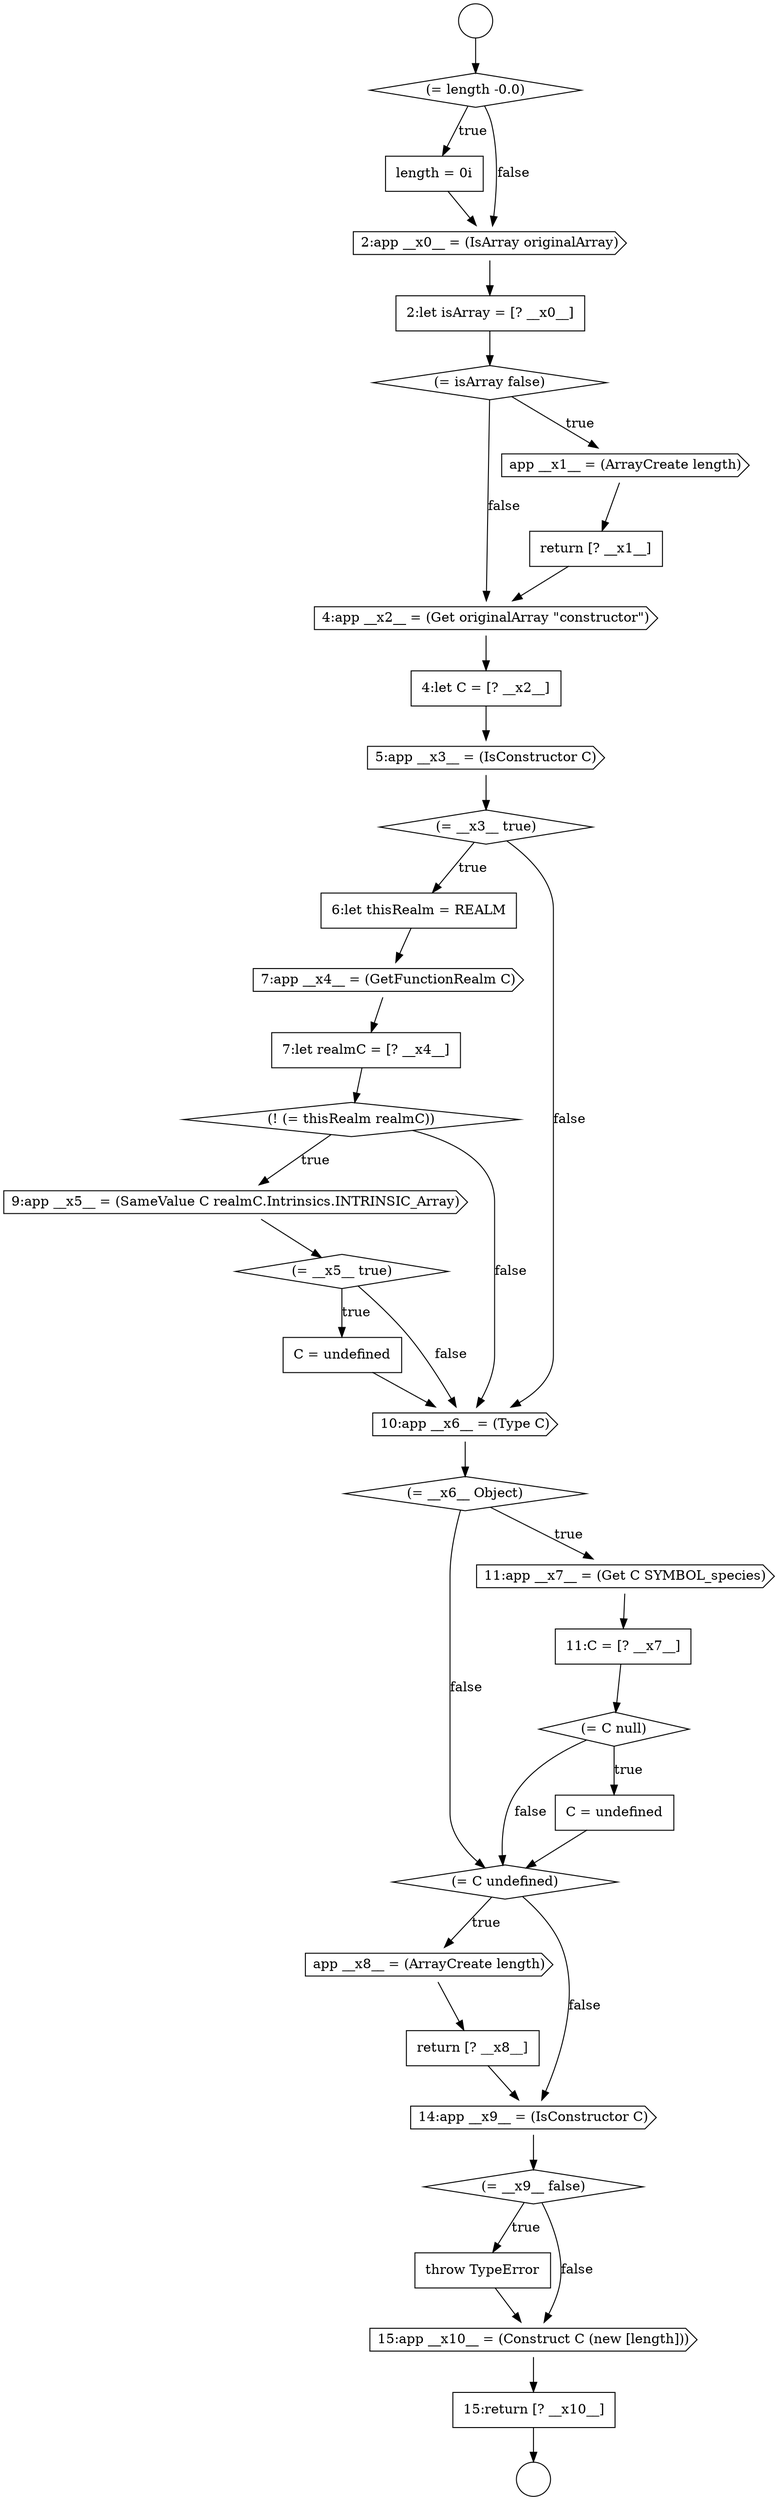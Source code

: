 digraph {
  node2363 [shape=none, margin=0, label=<<font color="black">
    <table border="0" cellborder="1" cellspacing="0" cellpadding="10">
      <tr><td align="left">throw TypeError</td></tr>
    </table>
  </font>> color="black" fillcolor="white" style=filled]
  node2360 [shape=none, margin=0, label=<<font color="black">
    <table border="0" cellborder="1" cellspacing="0" cellpadding="10">
      <tr><td align="left">return [? __x8__]</td></tr>
    </table>
  </font>> color="black" fillcolor="white" style=filled]
  node2348 [shape=diamond, label=<<font color="black">(! (= thisRealm realmC))</font>> color="black" fillcolor="white" style=filled]
  node2335 [shape=none, margin=0, label=<<font color="black">
    <table border="0" cellborder="1" cellspacing="0" cellpadding="10">
      <tr><td align="left">length = 0i</td></tr>
    </table>
  </font>> color="black" fillcolor="white" style=filled]
  node2364 [shape=cds, label=<<font color="black">15:app __x10__ = (Construct C (new [length]))</font>> color="black" fillcolor="white" style=filled]
  node2359 [shape=cds, label=<<font color="black">app __x8__ = (ArrayCreate length)</font>> color="black" fillcolor="white" style=filled]
  node2349 [shape=cds, label=<<font color="black">9:app __x5__ = (SameValue C realmC.Intrinsics.INTRINSIC_Array)</font>> color="black" fillcolor="white" style=filled]
  node2355 [shape=none, margin=0, label=<<font color="black">
    <table border="0" cellborder="1" cellspacing="0" cellpadding="10">
      <tr><td align="left">11:C = [? __x7__]</td></tr>
    </table>
  </font>> color="black" fillcolor="white" style=filled]
  node2338 [shape=diamond, label=<<font color="black">(= isArray false)</font>> color="black" fillcolor="white" style=filled]
  node2358 [shape=diamond, label=<<font color="black">(= C undefined)</font>> color="black" fillcolor="white" style=filled]
  node2343 [shape=cds, label=<<font color="black">5:app __x3__ = (IsConstructor C)</font>> color="black" fillcolor="white" style=filled]
  node2333 [shape=circle label=" " color="black" fillcolor="white" style=filled]
  node2357 [shape=none, margin=0, label=<<font color="black">
    <table border="0" cellborder="1" cellspacing="0" cellpadding="10">
      <tr><td align="left">C = undefined</td></tr>
    </table>
  </font>> color="black" fillcolor="white" style=filled]
  node2362 [shape=diamond, label=<<font color="black">(= __x9__ false)</font>> color="black" fillcolor="white" style=filled]
  node2353 [shape=diamond, label=<<font color="black">(= __x6__ Object)</font>> color="black" fillcolor="white" style=filled]
  node2351 [shape=none, margin=0, label=<<font color="black">
    <table border="0" cellborder="1" cellspacing="0" cellpadding="10">
      <tr><td align="left">C = undefined</td></tr>
    </table>
  </font>> color="black" fillcolor="white" style=filled]
  node2341 [shape=cds, label=<<font color="black">4:app __x2__ = (Get originalArray &quot;constructor&quot;)</font>> color="black" fillcolor="white" style=filled]
  node2336 [shape=cds, label=<<font color="black">2:app __x0__ = (IsArray originalArray)</font>> color="black" fillcolor="white" style=filled]
  node2339 [shape=cds, label=<<font color="black">app __x1__ = (ArrayCreate length)</font>> color="black" fillcolor="white" style=filled]
  node2356 [shape=diamond, label=<<font color="black">(= C null)</font>> color="black" fillcolor="white" style=filled]
  node2332 [shape=circle label=" " color="black" fillcolor="white" style=filled]
  node2345 [shape=none, margin=0, label=<<font color="black">
    <table border="0" cellborder="1" cellspacing="0" cellpadding="10">
      <tr><td align="left">6:let thisRealm = REALM</td></tr>
    </table>
  </font>> color="black" fillcolor="white" style=filled]
  node2344 [shape=diamond, label=<<font color="black">(= __x3__ true)</font>> color="black" fillcolor="white" style=filled]
  node2346 [shape=cds, label=<<font color="black">7:app __x4__ = (GetFunctionRealm C)</font>> color="black" fillcolor="white" style=filled]
  node2361 [shape=cds, label=<<font color="black">14:app __x9__ = (IsConstructor C)</font>> color="black" fillcolor="white" style=filled]
  node2365 [shape=none, margin=0, label=<<font color="black">
    <table border="0" cellborder="1" cellspacing="0" cellpadding="10">
      <tr><td align="left">15:return [? __x10__]</td></tr>
    </table>
  </font>> color="black" fillcolor="white" style=filled]
  node2350 [shape=diamond, label=<<font color="black">(= __x5__ true)</font>> color="black" fillcolor="white" style=filled]
  node2337 [shape=none, margin=0, label=<<font color="black">
    <table border="0" cellborder="1" cellspacing="0" cellpadding="10">
      <tr><td align="left">2:let isArray = [? __x0__]</td></tr>
    </table>
  </font>> color="black" fillcolor="white" style=filled]
  node2354 [shape=cds, label=<<font color="black">11:app __x7__ = (Get C SYMBOL_species)</font>> color="black" fillcolor="white" style=filled]
  node2352 [shape=cds, label=<<font color="black">10:app __x6__ = (Type C)</font>> color="black" fillcolor="white" style=filled]
  node2347 [shape=none, margin=0, label=<<font color="black">
    <table border="0" cellborder="1" cellspacing="0" cellpadding="10">
      <tr><td align="left">7:let realmC = [? __x4__]</td></tr>
    </table>
  </font>> color="black" fillcolor="white" style=filled]
  node2342 [shape=none, margin=0, label=<<font color="black">
    <table border="0" cellborder="1" cellspacing="0" cellpadding="10">
      <tr><td align="left">4:let C = [? __x2__]</td></tr>
    </table>
  </font>> color="black" fillcolor="white" style=filled]
  node2334 [shape=diamond, label=<<font color="black">(= length -0.0)</font>> color="black" fillcolor="white" style=filled]
  node2340 [shape=none, margin=0, label=<<font color="black">
    <table border="0" cellborder="1" cellspacing="0" cellpadding="10">
      <tr><td align="left">return [? __x1__]</td></tr>
    </table>
  </font>> color="black" fillcolor="white" style=filled]
  node2338 -> node2339 [label=<<font color="black">true</font>> color="black"]
  node2338 -> node2341 [label=<<font color="black">false</font>> color="black"]
  node2334 -> node2335 [label=<<font color="black">true</font>> color="black"]
  node2334 -> node2336 [label=<<font color="black">false</font>> color="black"]
  node2343 -> node2344 [ color="black"]
  node2355 -> node2356 [ color="black"]
  node2337 -> node2338 [ color="black"]
  node2363 -> node2364 [ color="black"]
  node2332 -> node2334 [ color="black"]
  node2357 -> node2358 [ color="black"]
  node2352 -> node2353 [ color="black"]
  node2361 -> node2362 [ color="black"]
  node2360 -> node2361 [ color="black"]
  node2351 -> node2352 [ color="black"]
  node2345 -> node2346 [ color="black"]
  node2340 -> node2341 [ color="black"]
  node2335 -> node2336 [ color="black"]
  node2362 -> node2363 [label=<<font color="black">true</font>> color="black"]
  node2362 -> node2364 [label=<<font color="black">false</font>> color="black"]
  node2339 -> node2340 [ color="black"]
  node2365 -> node2333 [ color="black"]
  node2344 -> node2345 [label=<<font color="black">true</font>> color="black"]
  node2344 -> node2352 [label=<<font color="black">false</font>> color="black"]
  node2354 -> node2355 [ color="black"]
  node2342 -> node2343 [ color="black"]
  node2364 -> node2365 [ color="black"]
  node2353 -> node2354 [label=<<font color="black">true</font>> color="black"]
  node2353 -> node2358 [label=<<font color="black">false</font>> color="black"]
  node2356 -> node2357 [label=<<font color="black">true</font>> color="black"]
  node2356 -> node2358 [label=<<font color="black">false</font>> color="black"]
  node2358 -> node2359 [label=<<font color="black">true</font>> color="black"]
  node2358 -> node2361 [label=<<font color="black">false</font>> color="black"]
  node2348 -> node2349 [label=<<font color="black">true</font>> color="black"]
  node2348 -> node2352 [label=<<font color="black">false</font>> color="black"]
  node2346 -> node2347 [ color="black"]
  node2359 -> node2360 [ color="black"]
  node2350 -> node2351 [label=<<font color="black">true</font>> color="black"]
  node2350 -> node2352 [label=<<font color="black">false</font>> color="black"]
  node2336 -> node2337 [ color="black"]
  node2341 -> node2342 [ color="black"]
  node2349 -> node2350 [ color="black"]
  node2347 -> node2348 [ color="black"]
}
